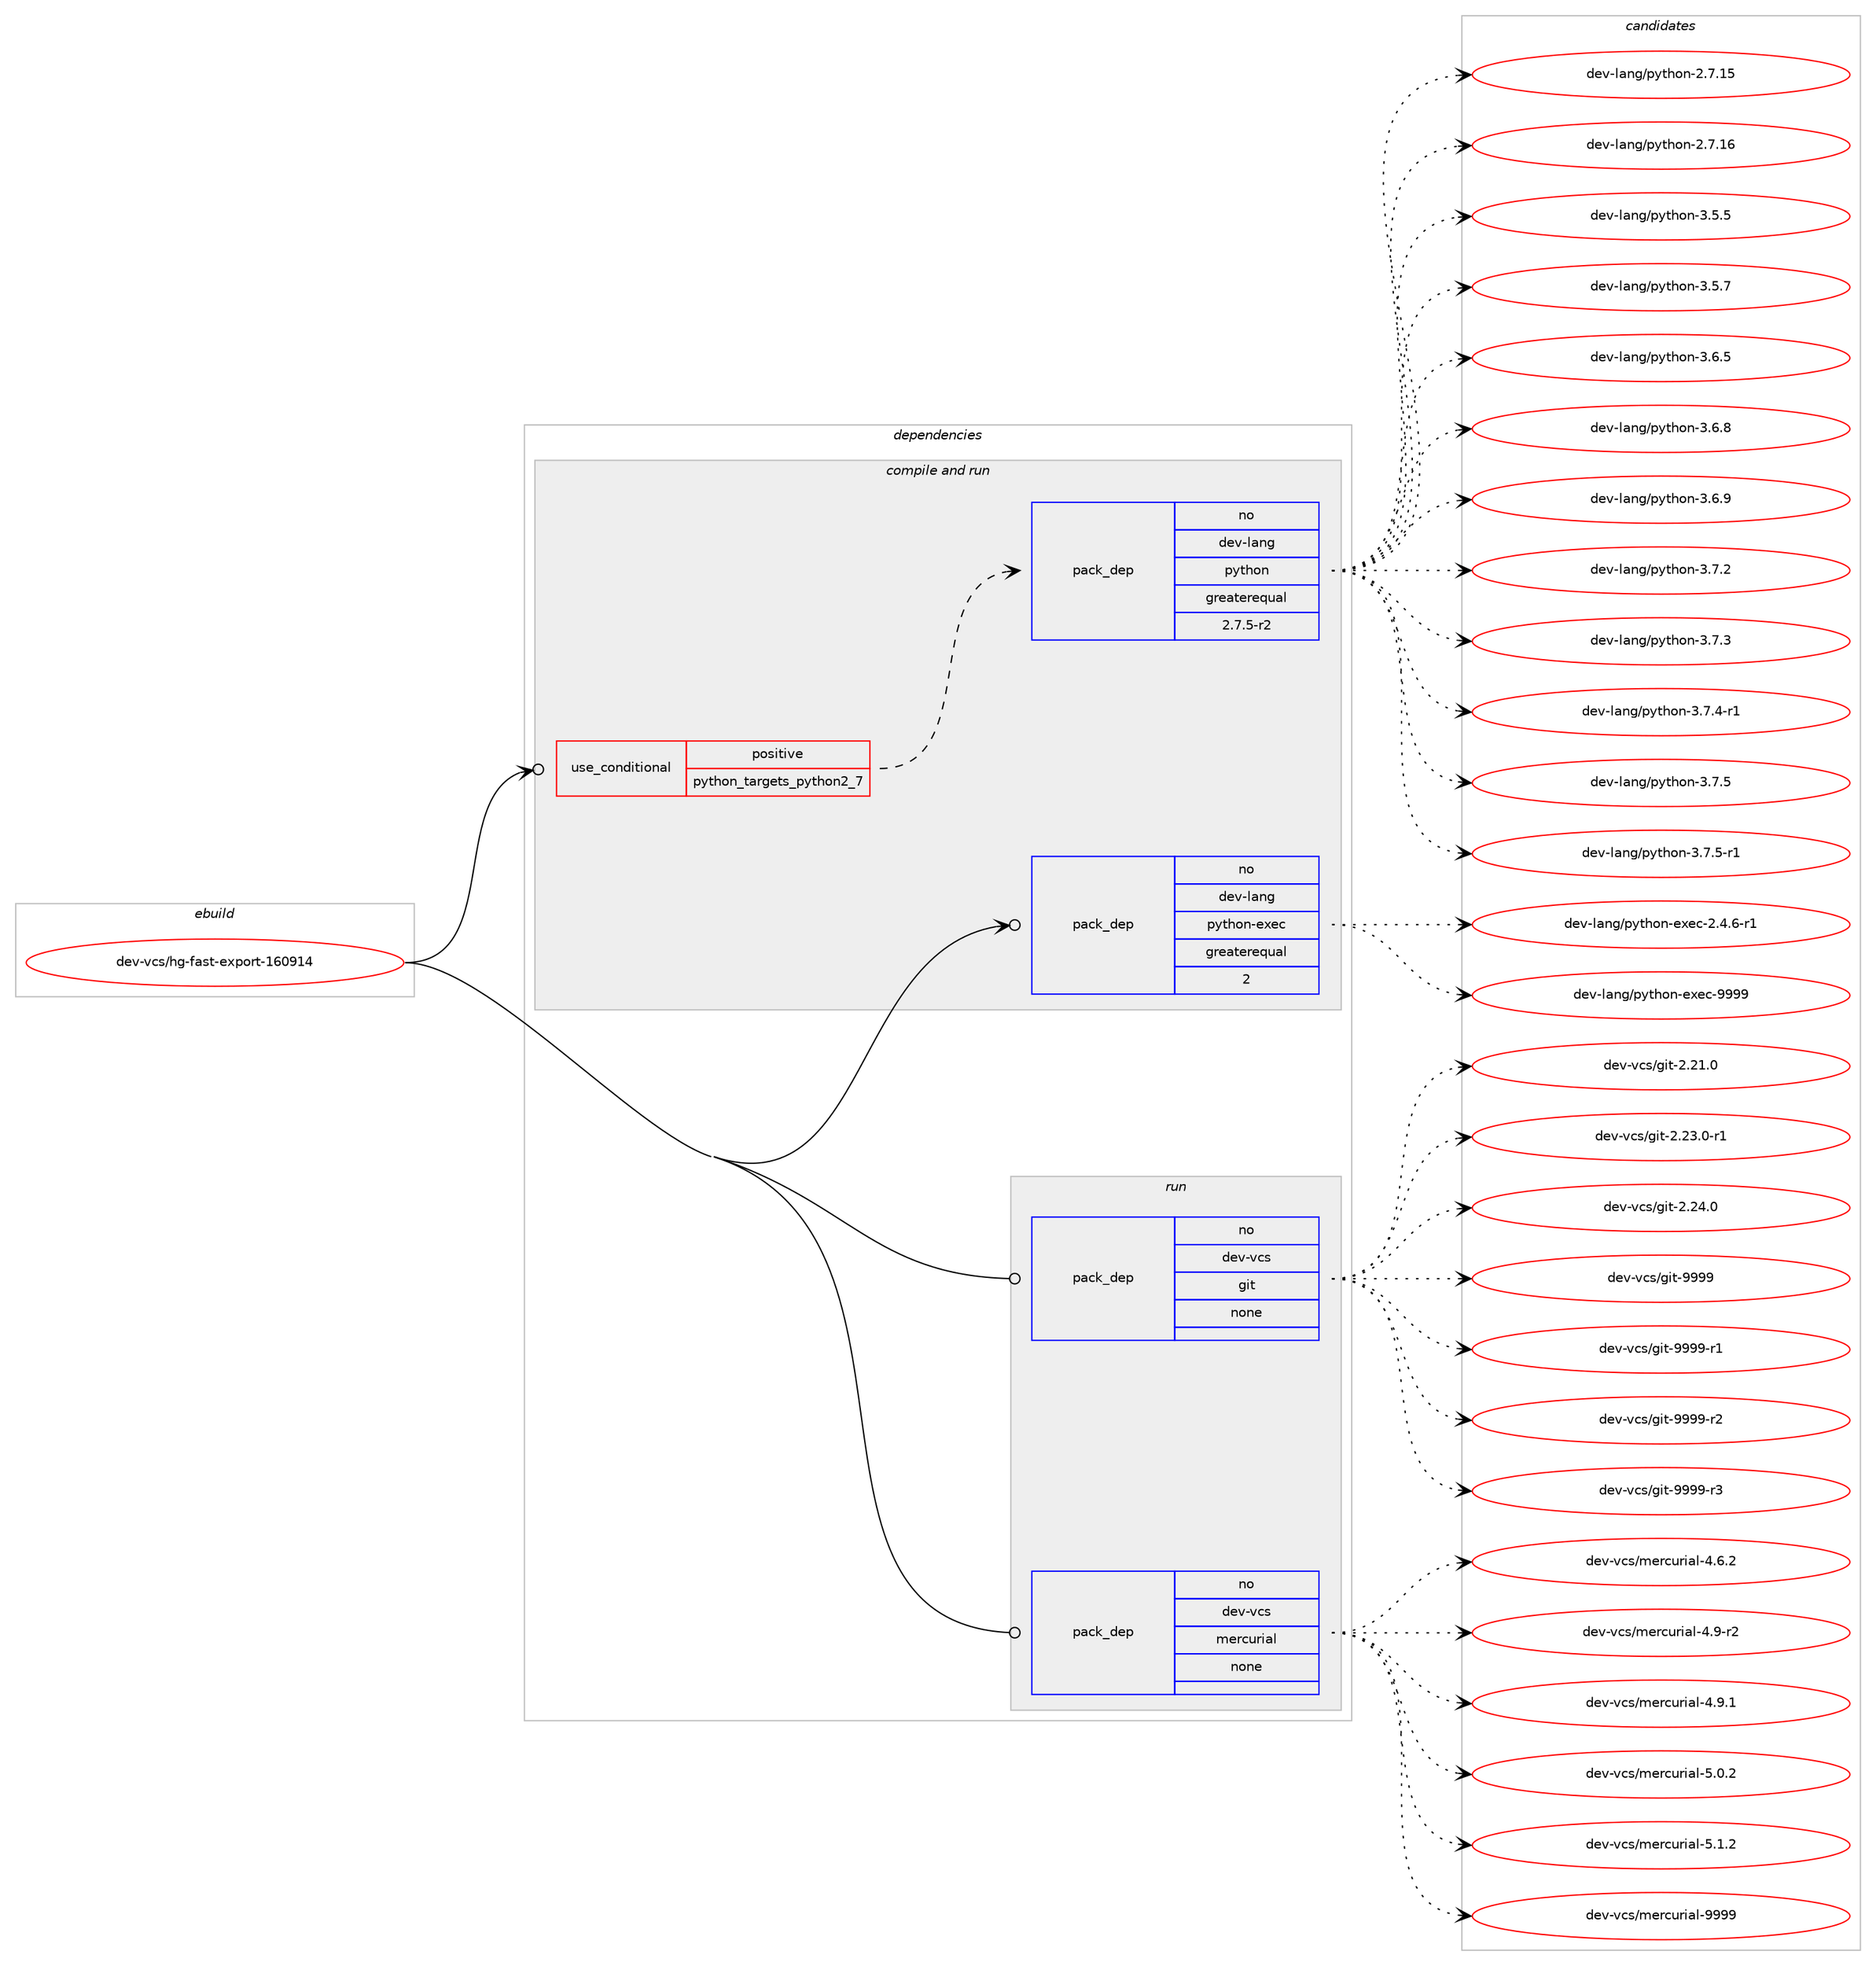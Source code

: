 digraph prolog {

# *************
# Graph options
# *************

newrank=true;
concentrate=true;
compound=true;
graph [rankdir=LR,fontname=Helvetica,fontsize=10,ranksep=1.5];#, ranksep=2.5, nodesep=0.2];
edge  [arrowhead=vee];
node  [fontname=Helvetica,fontsize=10];

# **********
# The ebuild
# **********

subgraph cluster_leftcol {
color=gray;
rank=same;
label=<<i>ebuild</i>>;
id [label="dev-vcs/hg-fast-export-160914", color=red, width=4, href="../dev-vcs/hg-fast-export-160914.svg"];
}

# ****************
# The dependencies
# ****************

subgraph cluster_midcol {
color=gray;
label=<<i>dependencies</i>>;
subgraph cluster_compile {
fillcolor="#eeeeee";
style=filled;
label=<<i>compile</i>>;
}
subgraph cluster_compileandrun {
fillcolor="#eeeeee";
style=filled;
label=<<i>compile and run</i>>;
subgraph cond183913 {
dependency734834 [label=<<TABLE BORDER="0" CELLBORDER="1" CELLSPACING="0" CELLPADDING="4"><TR><TD ROWSPAN="3" CELLPADDING="10">use_conditional</TD></TR><TR><TD>positive</TD></TR><TR><TD>python_targets_python2_7</TD></TR></TABLE>>, shape=none, color=red];
subgraph pack538691 {
dependency734835 [label=<<TABLE BORDER="0" CELLBORDER="1" CELLSPACING="0" CELLPADDING="4" WIDTH="220"><TR><TD ROWSPAN="6" CELLPADDING="30">pack_dep</TD></TR><TR><TD WIDTH="110">no</TD></TR><TR><TD>dev-lang</TD></TR><TR><TD>python</TD></TR><TR><TD>greaterequal</TD></TR><TR><TD>2.7.5-r2</TD></TR></TABLE>>, shape=none, color=blue];
}
dependency734834:e -> dependency734835:w [weight=20,style="dashed",arrowhead="vee"];
}
id:e -> dependency734834:w [weight=20,style="solid",arrowhead="odotvee"];
subgraph pack538692 {
dependency734836 [label=<<TABLE BORDER="0" CELLBORDER="1" CELLSPACING="0" CELLPADDING="4" WIDTH="220"><TR><TD ROWSPAN="6" CELLPADDING="30">pack_dep</TD></TR><TR><TD WIDTH="110">no</TD></TR><TR><TD>dev-lang</TD></TR><TR><TD>python-exec</TD></TR><TR><TD>greaterequal</TD></TR><TR><TD>2</TD></TR></TABLE>>, shape=none, color=blue];
}
id:e -> dependency734836:w [weight=20,style="solid",arrowhead="odotvee"];
}
subgraph cluster_run {
fillcolor="#eeeeee";
style=filled;
label=<<i>run</i>>;
subgraph pack538693 {
dependency734837 [label=<<TABLE BORDER="0" CELLBORDER="1" CELLSPACING="0" CELLPADDING="4" WIDTH="220"><TR><TD ROWSPAN="6" CELLPADDING="30">pack_dep</TD></TR><TR><TD WIDTH="110">no</TD></TR><TR><TD>dev-vcs</TD></TR><TR><TD>git</TD></TR><TR><TD>none</TD></TR><TR><TD></TD></TR></TABLE>>, shape=none, color=blue];
}
id:e -> dependency734837:w [weight=20,style="solid",arrowhead="odot"];
subgraph pack538694 {
dependency734838 [label=<<TABLE BORDER="0" CELLBORDER="1" CELLSPACING="0" CELLPADDING="4" WIDTH="220"><TR><TD ROWSPAN="6" CELLPADDING="30">pack_dep</TD></TR><TR><TD WIDTH="110">no</TD></TR><TR><TD>dev-vcs</TD></TR><TR><TD>mercurial</TD></TR><TR><TD>none</TD></TR><TR><TD></TD></TR></TABLE>>, shape=none, color=blue];
}
id:e -> dependency734838:w [weight=20,style="solid",arrowhead="odot"];
}
}

# **************
# The candidates
# **************

subgraph cluster_choices {
rank=same;
color=gray;
label=<<i>candidates</i>>;

subgraph choice538691 {
color=black;
nodesep=1;
choice10010111845108971101034711212111610411111045504655464953 [label="dev-lang/python-2.7.15", color=red, width=4,href="../dev-lang/python-2.7.15.svg"];
choice10010111845108971101034711212111610411111045504655464954 [label="dev-lang/python-2.7.16", color=red, width=4,href="../dev-lang/python-2.7.16.svg"];
choice100101118451089711010347112121116104111110455146534653 [label="dev-lang/python-3.5.5", color=red, width=4,href="../dev-lang/python-3.5.5.svg"];
choice100101118451089711010347112121116104111110455146534655 [label="dev-lang/python-3.5.7", color=red, width=4,href="../dev-lang/python-3.5.7.svg"];
choice100101118451089711010347112121116104111110455146544653 [label="dev-lang/python-3.6.5", color=red, width=4,href="../dev-lang/python-3.6.5.svg"];
choice100101118451089711010347112121116104111110455146544656 [label="dev-lang/python-3.6.8", color=red, width=4,href="../dev-lang/python-3.6.8.svg"];
choice100101118451089711010347112121116104111110455146544657 [label="dev-lang/python-3.6.9", color=red, width=4,href="../dev-lang/python-3.6.9.svg"];
choice100101118451089711010347112121116104111110455146554650 [label="dev-lang/python-3.7.2", color=red, width=4,href="../dev-lang/python-3.7.2.svg"];
choice100101118451089711010347112121116104111110455146554651 [label="dev-lang/python-3.7.3", color=red, width=4,href="../dev-lang/python-3.7.3.svg"];
choice1001011184510897110103471121211161041111104551465546524511449 [label="dev-lang/python-3.7.4-r1", color=red, width=4,href="../dev-lang/python-3.7.4-r1.svg"];
choice100101118451089711010347112121116104111110455146554653 [label="dev-lang/python-3.7.5", color=red, width=4,href="../dev-lang/python-3.7.5.svg"];
choice1001011184510897110103471121211161041111104551465546534511449 [label="dev-lang/python-3.7.5-r1", color=red, width=4,href="../dev-lang/python-3.7.5-r1.svg"];
dependency734835:e -> choice10010111845108971101034711212111610411111045504655464953:w [style=dotted,weight="100"];
dependency734835:e -> choice10010111845108971101034711212111610411111045504655464954:w [style=dotted,weight="100"];
dependency734835:e -> choice100101118451089711010347112121116104111110455146534653:w [style=dotted,weight="100"];
dependency734835:e -> choice100101118451089711010347112121116104111110455146534655:w [style=dotted,weight="100"];
dependency734835:e -> choice100101118451089711010347112121116104111110455146544653:w [style=dotted,weight="100"];
dependency734835:e -> choice100101118451089711010347112121116104111110455146544656:w [style=dotted,weight="100"];
dependency734835:e -> choice100101118451089711010347112121116104111110455146544657:w [style=dotted,weight="100"];
dependency734835:e -> choice100101118451089711010347112121116104111110455146554650:w [style=dotted,weight="100"];
dependency734835:e -> choice100101118451089711010347112121116104111110455146554651:w [style=dotted,weight="100"];
dependency734835:e -> choice1001011184510897110103471121211161041111104551465546524511449:w [style=dotted,weight="100"];
dependency734835:e -> choice100101118451089711010347112121116104111110455146554653:w [style=dotted,weight="100"];
dependency734835:e -> choice1001011184510897110103471121211161041111104551465546534511449:w [style=dotted,weight="100"];
}
subgraph choice538692 {
color=black;
nodesep=1;
choice10010111845108971101034711212111610411111045101120101994550465246544511449 [label="dev-lang/python-exec-2.4.6-r1", color=red, width=4,href="../dev-lang/python-exec-2.4.6-r1.svg"];
choice10010111845108971101034711212111610411111045101120101994557575757 [label="dev-lang/python-exec-9999", color=red, width=4,href="../dev-lang/python-exec-9999.svg"];
dependency734836:e -> choice10010111845108971101034711212111610411111045101120101994550465246544511449:w [style=dotted,weight="100"];
dependency734836:e -> choice10010111845108971101034711212111610411111045101120101994557575757:w [style=dotted,weight="100"];
}
subgraph choice538693 {
color=black;
nodesep=1;
choice10010111845118991154710310511645504650494648 [label="dev-vcs/git-2.21.0", color=red, width=4,href="../dev-vcs/git-2.21.0.svg"];
choice100101118451189911547103105116455046505146484511449 [label="dev-vcs/git-2.23.0-r1", color=red, width=4,href="../dev-vcs/git-2.23.0-r1.svg"];
choice10010111845118991154710310511645504650524648 [label="dev-vcs/git-2.24.0", color=red, width=4,href="../dev-vcs/git-2.24.0.svg"];
choice1001011184511899115471031051164557575757 [label="dev-vcs/git-9999", color=red, width=4,href="../dev-vcs/git-9999.svg"];
choice10010111845118991154710310511645575757574511449 [label="dev-vcs/git-9999-r1", color=red, width=4,href="../dev-vcs/git-9999-r1.svg"];
choice10010111845118991154710310511645575757574511450 [label="dev-vcs/git-9999-r2", color=red, width=4,href="../dev-vcs/git-9999-r2.svg"];
choice10010111845118991154710310511645575757574511451 [label="dev-vcs/git-9999-r3", color=red, width=4,href="../dev-vcs/git-9999-r3.svg"];
dependency734837:e -> choice10010111845118991154710310511645504650494648:w [style=dotted,weight="100"];
dependency734837:e -> choice100101118451189911547103105116455046505146484511449:w [style=dotted,weight="100"];
dependency734837:e -> choice10010111845118991154710310511645504650524648:w [style=dotted,weight="100"];
dependency734837:e -> choice1001011184511899115471031051164557575757:w [style=dotted,weight="100"];
dependency734837:e -> choice10010111845118991154710310511645575757574511449:w [style=dotted,weight="100"];
dependency734837:e -> choice10010111845118991154710310511645575757574511450:w [style=dotted,weight="100"];
dependency734837:e -> choice10010111845118991154710310511645575757574511451:w [style=dotted,weight="100"];
}
subgraph choice538694 {
color=black;
nodesep=1;
choice1001011184511899115471091011149911711410597108455246544650 [label="dev-vcs/mercurial-4.6.2", color=red, width=4,href="../dev-vcs/mercurial-4.6.2.svg"];
choice1001011184511899115471091011149911711410597108455246574511450 [label="dev-vcs/mercurial-4.9-r2", color=red, width=4,href="../dev-vcs/mercurial-4.9-r2.svg"];
choice1001011184511899115471091011149911711410597108455246574649 [label="dev-vcs/mercurial-4.9.1", color=red, width=4,href="../dev-vcs/mercurial-4.9.1.svg"];
choice1001011184511899115471091011149911711410597108455346484650 [label="dev-vcs/mercurial-5.0.2", color=red, width=4,href="../dev-vcs/mercurial-5.0.2.svg"];
choice1001011184511899115471091011149911711410597108455346494650 [label="dev-vcs/mercurial-5.1.2", color=red, width=4,href="../dev-vcs/mercurial-5.1.2.svg"];
choice10010111845118991154710910111499117114105971084557575757 [label="dev-vcs/mercurial-9999", color=red, width=4,href="../dev-vcs/mercurial-9999.svg"];
dependency734838:e -> choice1001011184511899115471091011149911711410597108455246544650:w [style=dotted,weight="100"];
dependency734838:e -> choice1001011184511899115471091011149911711410597108455246574511450:w [style=dotted,weight="100"];
dependency734838:e -> choice1001011184511899115471091011149911711410597108455246574649:w [style=dotted,weight="100"];
dependency734838:e -> choice1001011184511899115471091011149911711410597108455346484650:w [style=dotted,weight="100"];
dependency734838:e -> choice1001011184511899115471091011149911711410597108455346494650:w [style=dotted,weight="100"];
dependency734838:e -> choice10010111845118991154710910111499117114105971084557575757:w [style=dotted,weight="100"];
}
}

}
